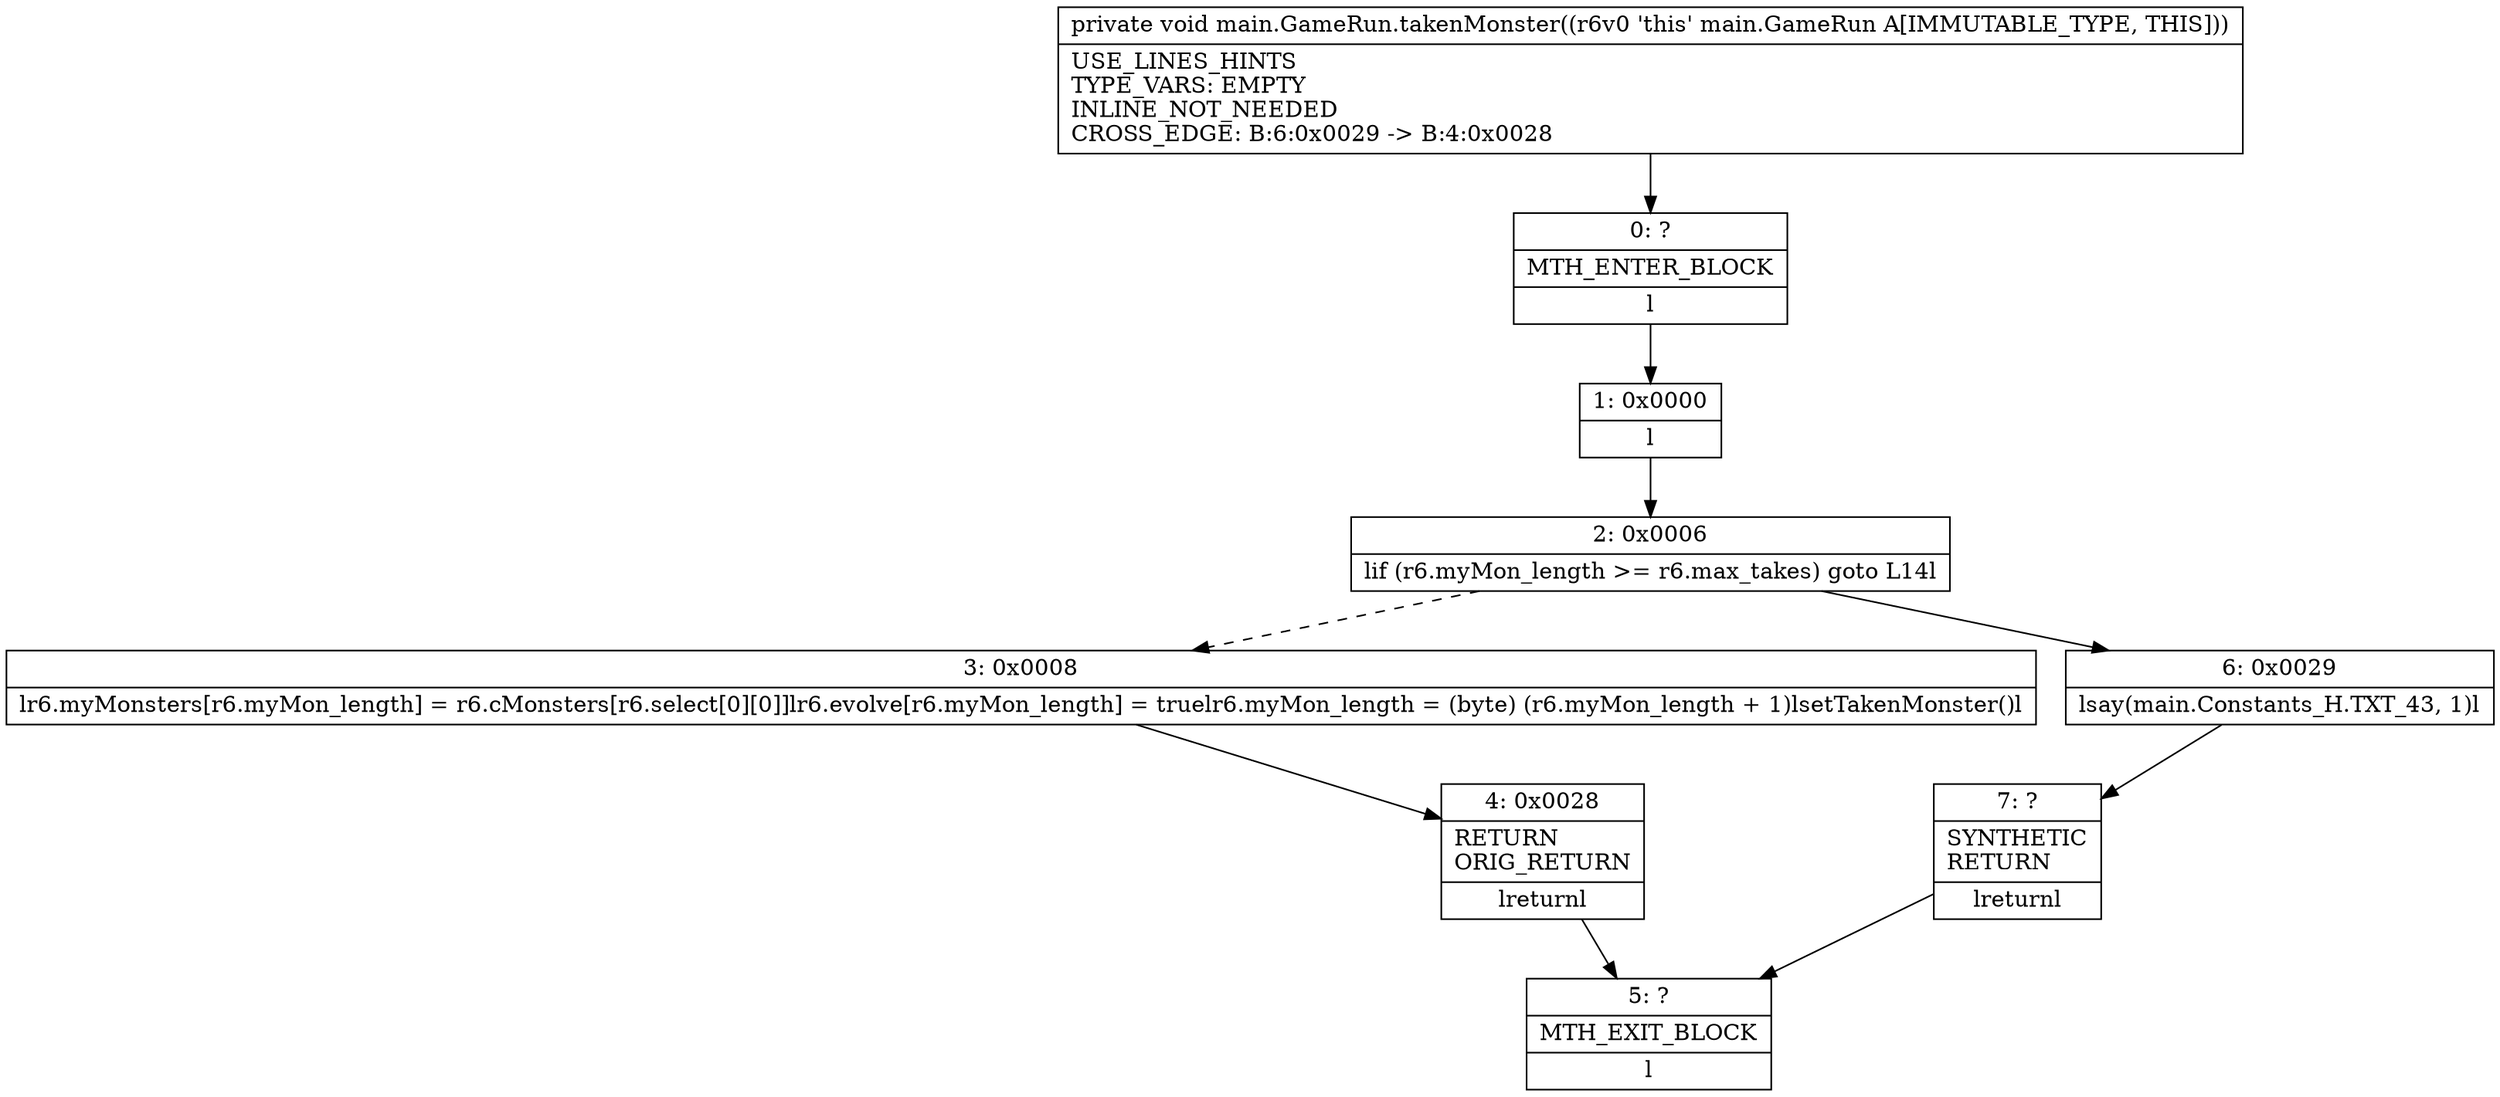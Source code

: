 digraph "CFG formain.GameRun.takenMonster()V" {
Node_0 [shape=record,label="{0\:\ ?|MTH_ENTER_BLOCK\l|l}"];
Node_1 [shape=record,label="{1\:\ 0x0000|l}"];
Node_2 [shape=record,label="{2\:\ 0x0006|lif (r6.myMon_length \>= r6.max_takes) goto L14l}"];
Node_3 [shape=record,label="{3\:\ 0x0008|lr6.myMonsters[r6.myMon_length] = r6.cMonsters[r6.select[0][0]]lr6.evolve[r6.myMon_length] = truelr6.myMon_length = (byte) (r6.myMon_length + 1)lsetTakenMonster()l}"];
Node_4 [shape=record,label="{4\:\ 0x0028|RETURN\lORIG_RETURN\l|lreturnl}"];
Node_5 [shape=record,label="{5\:\ ?|MTH_EXIT_BLOCK\l|l}"];
Node_6 [shape=record,label="{6\:\ 0x0029|lsay(main.Constants_H.TXT_43, 1)l}"];
Node_7 [shape=record,label="{7\:\ ?|SYNTHETIC\lRETURN\l|lreturnl}"];
MethodNode[shape=record,label="{private void main.GameRun.takenMonster((r6v0 'this' main.GameRun A[IMMUTABLE_TYPE, THIS]))  | USE_LINES_HINTS\lTYPE_VARS: EMPTY\lINLINE_NOT_NEEDED\lCROSS_EDGE: B:6:0x0029 \-\> B:4:0x0028\l}"];
MethodNode -> Node_0;
Node_0 -> Node_1;
Node_1 -> Node_2;
Node_2 -> Node_3[style=dashed];
Node_2 -> Node_6;
Node_3 -> Node_4;
Node_4 -> Node_5;
Node_6 -> Node_7;
Node_7 -> Node_5;
}

